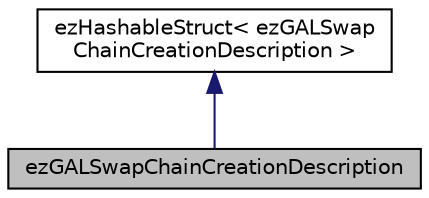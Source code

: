 digraph "ezGALSwapChainCreationDescription"
{
 // LATEX_PDF_SIZE
  edge [fontname="Helvetica",fontsize="10",labelfontname="Helvetica",labelfontsize="10"];
  node [fontname="Helvetica",fontsize="10",shape=record];
  Node1 [label="ezGALSwapChainCreationDescription",height=0.2,width=0.4,color="black", fillcolor="grey75", style="filled", fontcolor="black",tooltip=" "];
  Node2 -> Node1 [dir="back",color="midnightblue",fontsize="10",style="solid",fontname="Helvetica"];
  Node2 [label="ezHashableStruct\< ezGALSwap\lChainCreationDescription \>",height=0.2,width=0.4,color="black", fillcolor="white", style="filled",URL="$d3/d14/classez_hashable_struct.htm",tooltip=" "];
}
